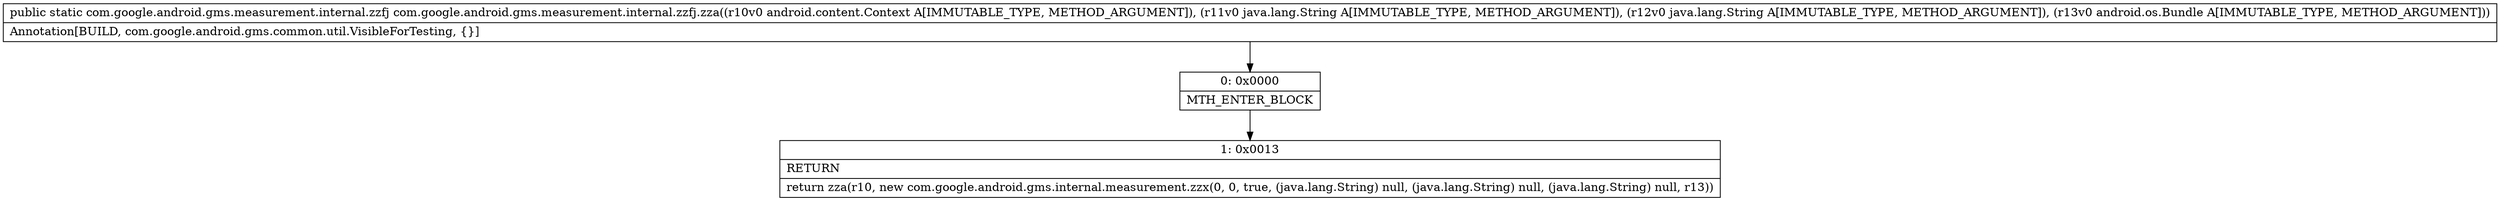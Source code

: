 digraph "CFG forcom.google.android.gms.measurement.internal.zzfj.zza(Landroid\/content\/Context;Ljava\/lang\/String;Ljava\/lang\/String;Landroid\/os\/Bundle;)Lcom\/google\/android\/gms\/measurement\/internal\/zzfj;" {
Node_0 [shape=record,label="{0\:\ 0x0000|MTH_ENTER_BLOCK\l}"];
Node_1 [shape=record,label="{1\:\ 0x0013|RETURN\l|return zza(r10, new com.google.android.gms.internal.measurement.zzx(0, 0, true, (java.lang.String) null, (java.lang.String) null, (java.lang.String) null, r13))\l}"];
MethodNode[shape=record,label="{public static com.google.android.gms.measurement.internal.zzfj com.google.android.gms.measurement.internal.zzfj.zza((r10v0 android.content.Context A[IMMUTABLE_TYPE, METHOD_ARGUMENT]), (r11v0 java.lang.String A[IMMUTABLE_TYPE, METHOD_ARGUMENT]), (r12v0 java.lang.String A[IMMUTABLE_TYPE, METHOD_ARGUMENT]), (r13v0 android.os.Bundle A[IMMUTABLE_TYPE, METHOD_ARGUMENT]))  | Annotation[BUILD, com.google.android.gms.common.util.VisibleForTesting, \{\}]\l}"];
MethodNode -> Node_0;
Node_0 -> Node_1;
}

